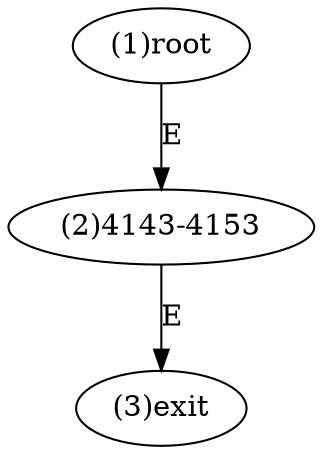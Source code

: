 digraph "" { 
1[ label="(1)root"];
2[ label="(2)4143-4153"];
3[ label="(3)exit"];
1->2[ label="E"];
2->3[ label="E"];
}